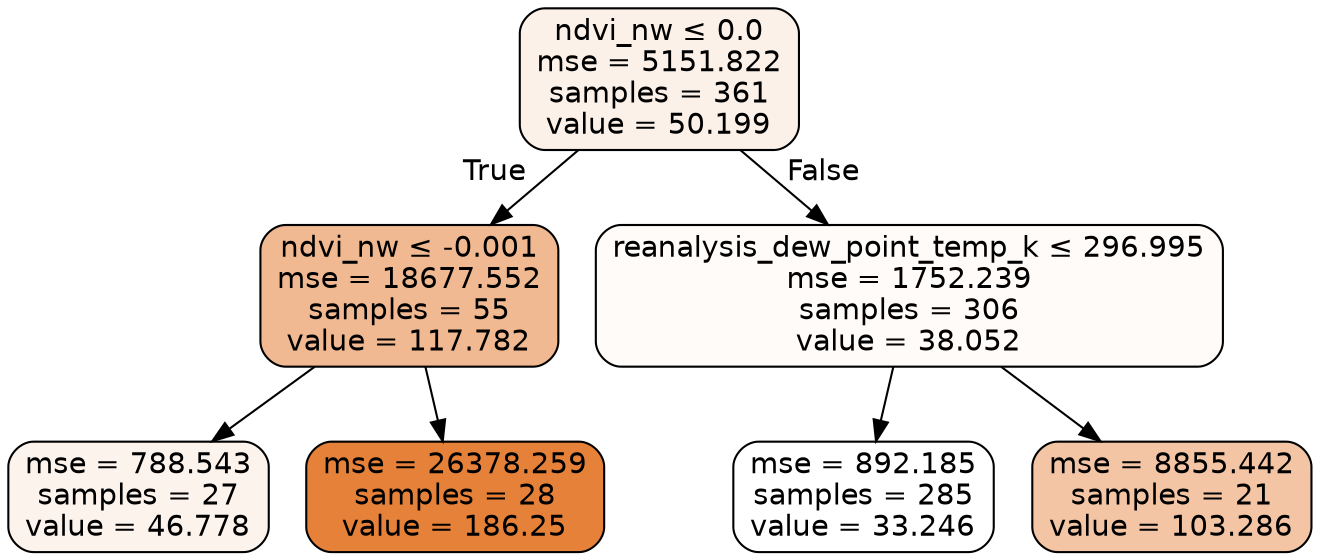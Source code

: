 digraph Tree {
node [shape=box, style="filled, rounded", color="black", fontname=helvetica] ;
edge [fontname=helvetica] ;
0 [label=<ndvi_nw &le; 0.0<br/>mse = 5151.822<br/>samples = 361<br/>value = 50.199>, fillcolor="#e581391c"] ;
1 [label=<ndvi_nw &le; -0.001<br/>mse = 18677.552<br/>samples = 55<br/>value = 117.782>, fillcolor="#e581398d"] ;
0 -> 1 [labeldistance=2.5, labelangle=45, headlabel="True"] ;
2 [label=<mse = 788.543<br/>samples = 27<br/>value = 46.778>, fillcolor="#e5813917"] ;
1 -> 2 ;
3 [label=<mse = 26378.259<br/>samples = 28<br/>value = 186.25>, fillcolor="#e58139ff"] ;
1 -> 3 ;
4 [label=<reanalysis_dew_point_temp_k &le; 296.995<br/>mse = 1752.239<br/>samples = 306<br/>value = 38.052>, fillcolor="#e5813908"] ;
0 -> 4 [labeldistance=2.5, labelangle=-45, headlabel="False"] ;
5 [label=<mse = 892.185<br/>samples = 285<br/>value = 33.246>, fillcolor="#e5813900"] ;
4 -> 5 ;
6 [label=<mse = 8855.442<br/>samples = 21<br/>value = 103.286>, fillcolor="#e5813975"] ;
4 -> 6 ;
}